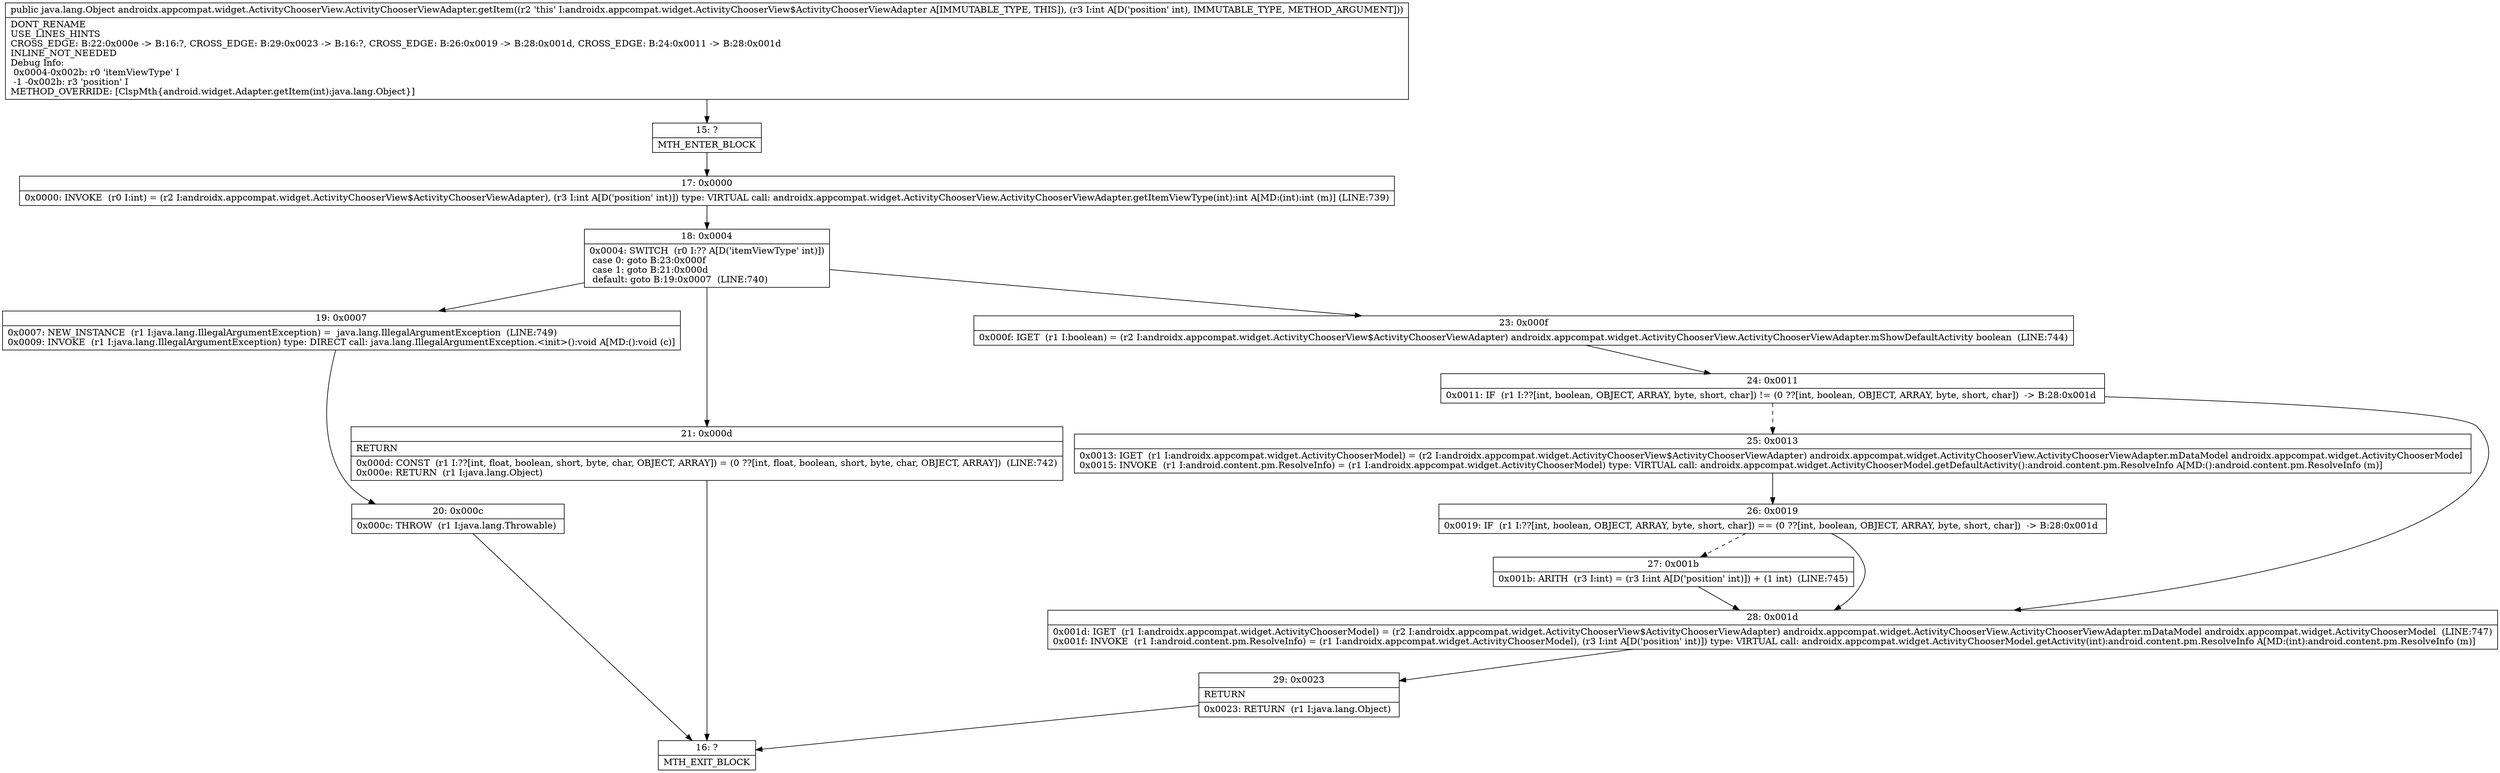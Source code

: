 digraph "CFG forandroidx.appcompat.widget.ActivityChooserView.ActivityChooserViewAdapter.getItem(I)Ljava\/lang\/Object;" {
Node_15 [shape=record,label="{15\:\ ?|MTH_ENTER_BLOCK\l}"];
Node_17 [shape=record,label="{17\:\ 0x0000|0x0000: INVOKE  (r0 I:int) = (r2 I:androidx.appcompat.widget.ActivityChooserView$ActivityChooserViewAdapter), (r3 I:int A[D('position' int)]) type: VIRTUAL call: androidx.appcompat.widget.ActivityChooserView.ActivityChooserViewAdapter.getItemViewType(int):int A[MD:(int):int (m)] (LINE:739)\l}"];
Node_18 [shape=record,label="{18\:\ 0x0004|0x0004: SWITCH  (r0 I:?? A[D('itemViewType' int)])\l case 0: goto B:23:0x000f\l case 1: goto B:21:0x000d\l default: goto B:19:0x0007  (LINE:740)\l}"];
Node_19 [shape=record,label="{19\:\ 0x0007|0x0007: NEW_INSTANCE  (r1 I:java.lang.IllegalArgumentException) =  java.lang.IllegalArgumentException  (LINE:749)\l0x0009: INVOKE  (r1 I:java.lang.IllegalArgumentException) type: DIRECT call: java.lang.IllegalArgumentException.\<init\>():void A[MD:():void (c)]\l}"];
Node_20 [shape=record,label="{20\:\ 0x000c|0x000c: THROW  (r1 I:java.lang.Throwable) \l}"];
Node_16 [shape=record,label="{16\:\ ?|MTH_EXIT_BLOCK\l}"];
Node_21 [shape=record,label="{21\:\ 0x000d|RETURN\l|0x000d: CONST  (r1 I:??[int, float, boolean, short, byte, char, OBJECT, ARRAY]) = (0 ??[int, float, boolean, short, byte, char, OBJECT, ARRAY])  (LINE:742)\l0x000e: RETURN  (r1 I:java.lang.Object) \l}"];
Node_23 [shape=record,label="{23\:\ 0x000f|0x000f: IGET  (r1 I:boolean) = (r2 I:androidx.appcompat.widget.ActivityChooserView$ActivityChooserViewAdapter) androidx.appcompat.widget.ActivityChooserView.ActivityChooserViewAdapter.mShowDefaultActivity boolean  (LINE:744)\l}"];
Node_24 [shape=record,label="{24\:\ 0x0011|0x0011: IF  (r1 I:??[int, boolean, OBJECT, ARRAY, byte, short, char]) != (0 ??[int, boolean, OBJECT, ARRAY, byte, short, char])  \-\> B:28:0x001d \l}"];
Node_25 [shape=record,label="{25\:\ 0x0013|0x0013: IGET  (r1 I:androidx.appcompat.widget.ActivityChooserModel) = (r2 I:androidx.appcompat.widget.ActivityChooserView$ActivityChooserViewAdapter) androidx.appcompat.widget.ActivityChooserView.ActivityChooserViewAdapter.mDataModel androidx.appcompat.widget.ActivityChooserModel \l0x0015: INVOKE  (r1 I:android.content.pm.ResolveInfo) = (r1 I:androidx.appcompat.widget.ActivityChooserModel) type: VIRTUAL call: androidx.appcompat.widget.ActivityChooserModel.getDefaultActivity():android.content.pm.ResolveInfo A[MD:():android.content.pm.ResolveInfo (m)]\l}"];
Node_26 [shape=record,label="{26\:\ 0x0019|0x0019: IF  (r1 I:??[int, boolean, OBJECT, ARRAY, byte, short, char]) == (0 ??[int, boolean, OBJECT, ARRAY, byte, short, char])  \-\> B:28:0x001d \l}"];
Node_27 [shape=record,label="{27\:\ 0x001b|0x001b: ARITH  (r3 I:int) = (r3 I:int A[D('position' int)]) + (1 int)  (LINE:745)\l}"];
Node_28 [shape=record,label="{28\:\ 0x001d|0x001d: IGET  (r1 I:androidx.appcompat.widget.ActivityChooserModel) = (r2 I:androidx.appcompat.widget.ActivityChooserView$ActivityChooserViewAdapter) androidx.appcompat.widget.ActivityChooserView.ActivityChooserViewAdapter.mDataModel androidx.appcompat.widget.ActivityChooserModel  (LINE:747)\l0x001f: INVOKE  (r1 I:android.content.pm.ResolveInfo) = (r1 I:androidx.appcompat.widget.ActivityChooserModel), (r3 I:int A[D('position' int)]) type: VIRTUAL call: androidx.appcompat.widget.ActivityChooserModel.getActivity(int):android.content.pm.ResolveInfo A[MD:(int):android.content.pm.ResolveInfo (m)]\l}"];
Node_29 [shape=record,label="{29\:\ 0x0023|RETURN\l|0x0023: RETURN  (r1 I:java.lang.Object) \l}"];
MethodNode[shape=record,label="{public java.lang.Object androidx.appcompat.widget.ActivityChooserView.ActivityChooserViewAdapter.getItem((r2 'this' I:androidx.appcompat.widget.ActivityChooserView$ActivityChooserViewAdapter A[IMMUTABLE_TYPE, THIS]), (r3 I:int A[D('position' int), IMMUTABLE_TYPE, METHOD_ARGUMENT]))  | DONT_RENAME\lUSE_LINES_HINTS\lCROSS_EDGE: B:22:0x000e \-\> B:16:?, CROSS_EDGE: B:29:0x0023 \-\> B:16:?, CROSS_EDGE: B:26:0x0019 \-\> B:28:0x001d, CROSS_EDGE: B:24:0x0011 \-\> B:28:0x001d\lINLINE_NOT_NEEDED\lDebug Info:\l  0x0004\-0x002b: r0 'itemViewType' I\l  \-1 \-0x002b: r3 'position' I\lMETHOD_OVERRIDE: [ClspMth\{android.widget.Adapter.getItem(int):java.lang.Object\}]\l}"];
MethodNode -> Node_15;Node_15 -> Node_17;
Node_17 -> Node_18;
Node_18 -> Node_19;
Node_18 -> Node_21;
Node_18 -> Node_23;
Node_19 -> Node_20;
Node_20 -> Node_16;
Node_21 -> Node_16;
Node_23 -> Node_24;
Node_24 -> Node_25[style=dashed];
Node_24 -> Node_28;
Node_25 -> Node_26;
Node_26 -> Node_27[style=dashed];
Node_26 -> Node_28;
Node_27 -> Node_28;
Node_28 -> Node_29;
Node_29 -> Node_16;
}

